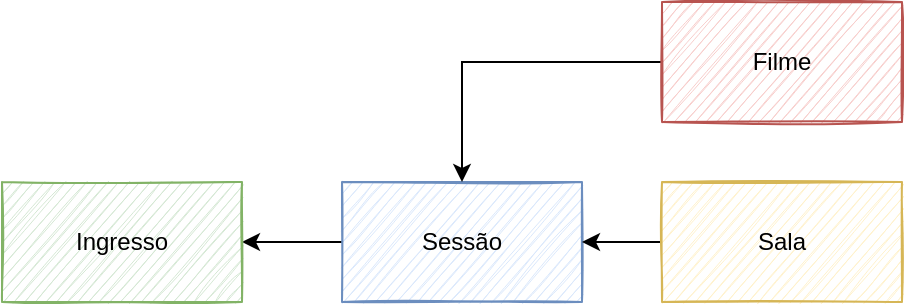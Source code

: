 <mxfile version="14.5.8" type="device"><diagram id="mKJvTCb5tWEj7A7Y1t7X" name="Page-1"><mxGraphModel dx="541" dy="359" grid="1" gridSize="10" guides="1" tooltips="1" connect="1" arrows="1" fold="1" page="1" pageScale="1" pageWidth="827" pageHeight="1169" math="0" shadow="0"><root><mxCell id="0"/><mxCell id="1" parent="0"/><mxCell id="QJOBNZEqmgoLsNr2QqEl-8" style="edgeStyle=orthogonalEdgeStyle;rounded=0;orthogonalLoop=1;jettySize=auto;html=1;entryX=1;entryY=0.5;entryDx=0;entryDy=0;" edge="1" parent="1" source="QJOBNZEqmgoLsNr2QqEl-1" target="QJOBNZEqmgoLsNr2QqEl-4"><mxGeometry relative="1" as="geometry"/></mxCell><mxCell id="QJOBNZEqmgoLsNr2QqEl-1" value="Sessão" style="rounded=0;whiteSpace=wrap;html=1;shadow=0;sketch=1;fillColor=#dae8fc;strokeColor=#6c8ebf;" vertex="1" parent="1"><mxGeometry x="330" y="210" width="120" height="60" as="geometry"/></mxCell><mxCell id="QJOBNZEqmgoLsNr2QqEl-5" style="edgeStyle=orthogonalEdgeStyle;rounded=0;orthogonalLoop=1;jettySize=auto;html=1;" edge="1" parent="1" source="QJOBNZEqmgoLsNr2QqEl-2" target="QJOBNZEqmgoLsNr2QqEl-1"><mxGeometry relative="1" as="geometry"/></mxCell><mxCell id="QJOBNZEqmgoLsNr2QqEl-2" value="&lt;div&gt;Filme&lt;/div&gt;" style="rounded=0;whiteSpace=wrap;html=1;shadow=0;sketch=1;fillColor=#f8cecc;strokeColor=#b85450;" vertex="1" parent="1"><mxGeometry x="490" y="120" width="120" height="60" as="geometry"/></mxCell><mxCell id="QJOBNZEqmgoLsNr2QqEl-6" style="edgeStyle=orthogonalEdgeStyle;rounded=0;orthogonalLoop=1;jettySize=auto;html=1;entryX=1;entryY=0.5;entryDx=0;entryDy=0;" edge="1" parent="1" source="QJOBNZEqmgoLsNr2QqEl-3" target="QJOBNZEqmgoLsNr2QqEl-1"><mxGeometry relative="1" as="geometry"/></mxCell><mxCell id="QJOBNZEqmgoLsNr2QqEl-3" value="Sala" style="rounded=0;whiteSpace=wrap;html=1;shadow=0;sketch=1;fillColor=#fff2cc;strokeColor=#d6b656;" vertex="1" parent="1"><mxGeometry x="490" y="210" width="120" height="60" as="geometry"/></mxCell><mxCell id="QJOBNZEqmgoLsNr2QqEl-4" value="Ingresso" style="rounded=0;whiteSpace=wrap;html=1;shadow=0;sketch=1;fillColor=#d5e8d4;strokeColor=#82b366;" vertex="1" parent="1"><mxGeometry x="160" y="210" width="120" height="60" as="geometry"/></mxCell></root></mxGraphModel></diagram></mxfile>